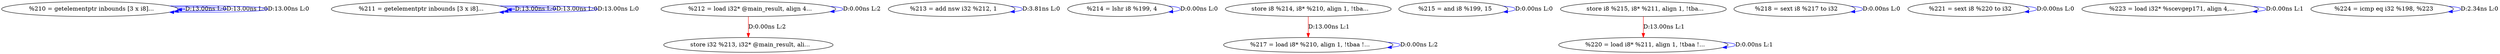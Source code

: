 digraph {
Node0x412b240[label="  %210 = getelementptr inbounds [3 x i8]..."];
Node0x412b240 -> Node0x412b240[label="D:13.00ns L:0",color=blue];
Node0x412b240 -> Node0x412b240[label="D:13.00ns L:0",color=blue];
Node0x412b240 -> Node0x412b240[label="D:13.00ns L:0",color=blue];
Node0x412b380[label="  %211 = getelementptr inbounds [3 x i8]..."];
Node0x412b380 -> Node0x412b380[label="D:13.00ns L:0",color=blue];
Node0x412b380 -> Node0x412b380[label="D:13.00ns L:0",color=blue];
Node0x412b380 -> Node0x412b380[label="D:13.00ns L:0",color=blue];
Node0x412b4c0[label="  %212 = load i32* @main_result, align 4..."];
Node0x412b4c0 -> Node0x412b4c0[label="D:0.00ns L:2",color=blue];
Node0x412b740[label="  store i32 %213, i32* @main_result, ali..."];
Node0x412b4c0 -> Node0x412b740[label="D:0.00ns L:2",color=red];
Node0x412b600[label="  %213 = add nsw i32 %212, 1"];
Node0x412b600 -> Node0x412b600[label="D:3.81ns L:0",color=blue];
Node0x412b880[label="  %214 = lshr i8 %199, 4"];
Node0x412b880 -> Node0x412b880[label="D:0.00ns L:0",color=blue];
Node0x412bec0[label="  %217 = load i8* %210, align 1, !tbaa !..."];
Node0x412b9c0[label="  store i8 %214, i8* %210, align 1, !tba..."];
Node0x412b9c0 -> Node0x412bec0[label="D:13.00ns L:1",color=red];
Node0x412bb00[label="  %215 = and i8 %199, 15"];
Node0x412bb00 -> Node0x412bb00[label="D:0.00ns L:0",color=blue];
Node0x412c280[label="  %220 = load i8* %211, align 1, !tbaa !..."];
Node0x412bc40[label="  store i8 %215, i8* %211, align 1, !tba..."];
Node0x412bc40 -> Node0x412c280[label="D:13.00ns L:1",color=red];
Node0x412bec0 -> Node0x412bec0[label="D:0.00ns L:2",color=blue];
Node0x412c000[label="  %218 = sext i8 %217 to i32"];
Node0x412c000 -> Node0x412c000[label="D:0.00ns L:0",color=blue];
Node0x412c280 -> Node0x412c280[label="D:0.00ns L:1",color=blue];
Node0x412c3c0[label="  %221 = sext i8 %220 to i32"];
Node0x412c3c0 -> Node0x412c3c0[label="D:0.00ns L:0",color=blue];
Node0x412c640[label="  %223 = load i32* %scevgep171, align 4,..."];
Node0x412c640 -> Node0x412c640[label="D:0.00ns L:1",color=blue];
Node0x412c780[label="  %224 = icmp eq i32 %198, %223"];
Node0x412c780 -> Node0x412c780[label="D:2.34ns L:0",color=blue];
}
